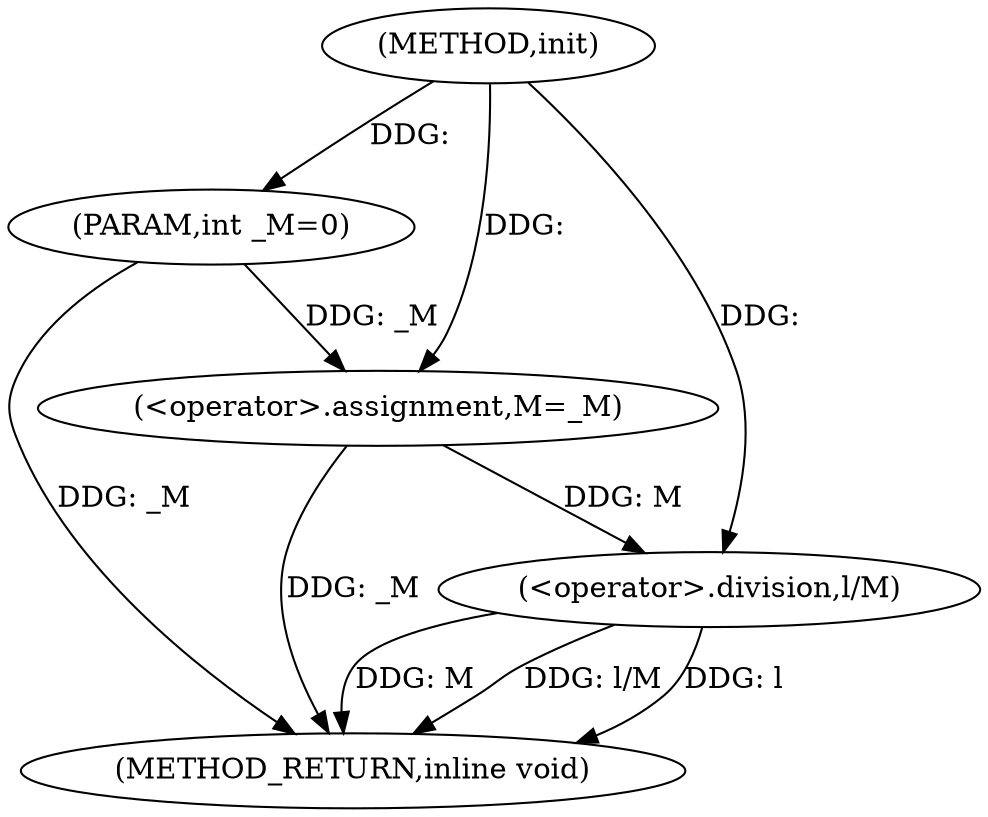 digraph "init" {  
"1000104" [label = "(METHOD,init)" ]
"1000113" [label = "(METHOD_RETURN,inline void)" ]
"1000105" [label = "(PARAM,int _M=0)" ]
"1000107" [label = "(<operator>.assignment,M=_M)" ]
"1000110" [label = "(<operator>.division,l/M)" ]
  "1000105" -> "1000113"  [ label = "DDG: _M"] 
  "1000107" -> "1000113"  [ label = "DDG: _M"] 
  "1000110" -> "1000113"  [ label = "DDG: M"] 
  "1000110" -> "1000113"  [ label = "DDG: l/M"] 
  "1000110" -> "1000113"  [ label = "DDG: l"] 
  "1000104" -> "1000105"  [ label = "DDG: "] 
  "1000105" -> "1000107"  [ label = "DDG: _M"] 
  "1000104" -> "1000107"  [ label = "DDG: "] 
  "1000104" -> "1000110"  [ label = "DDG: "] 
  "1000107" -> "1000110"  [ label = "DDG: M"] 
}

